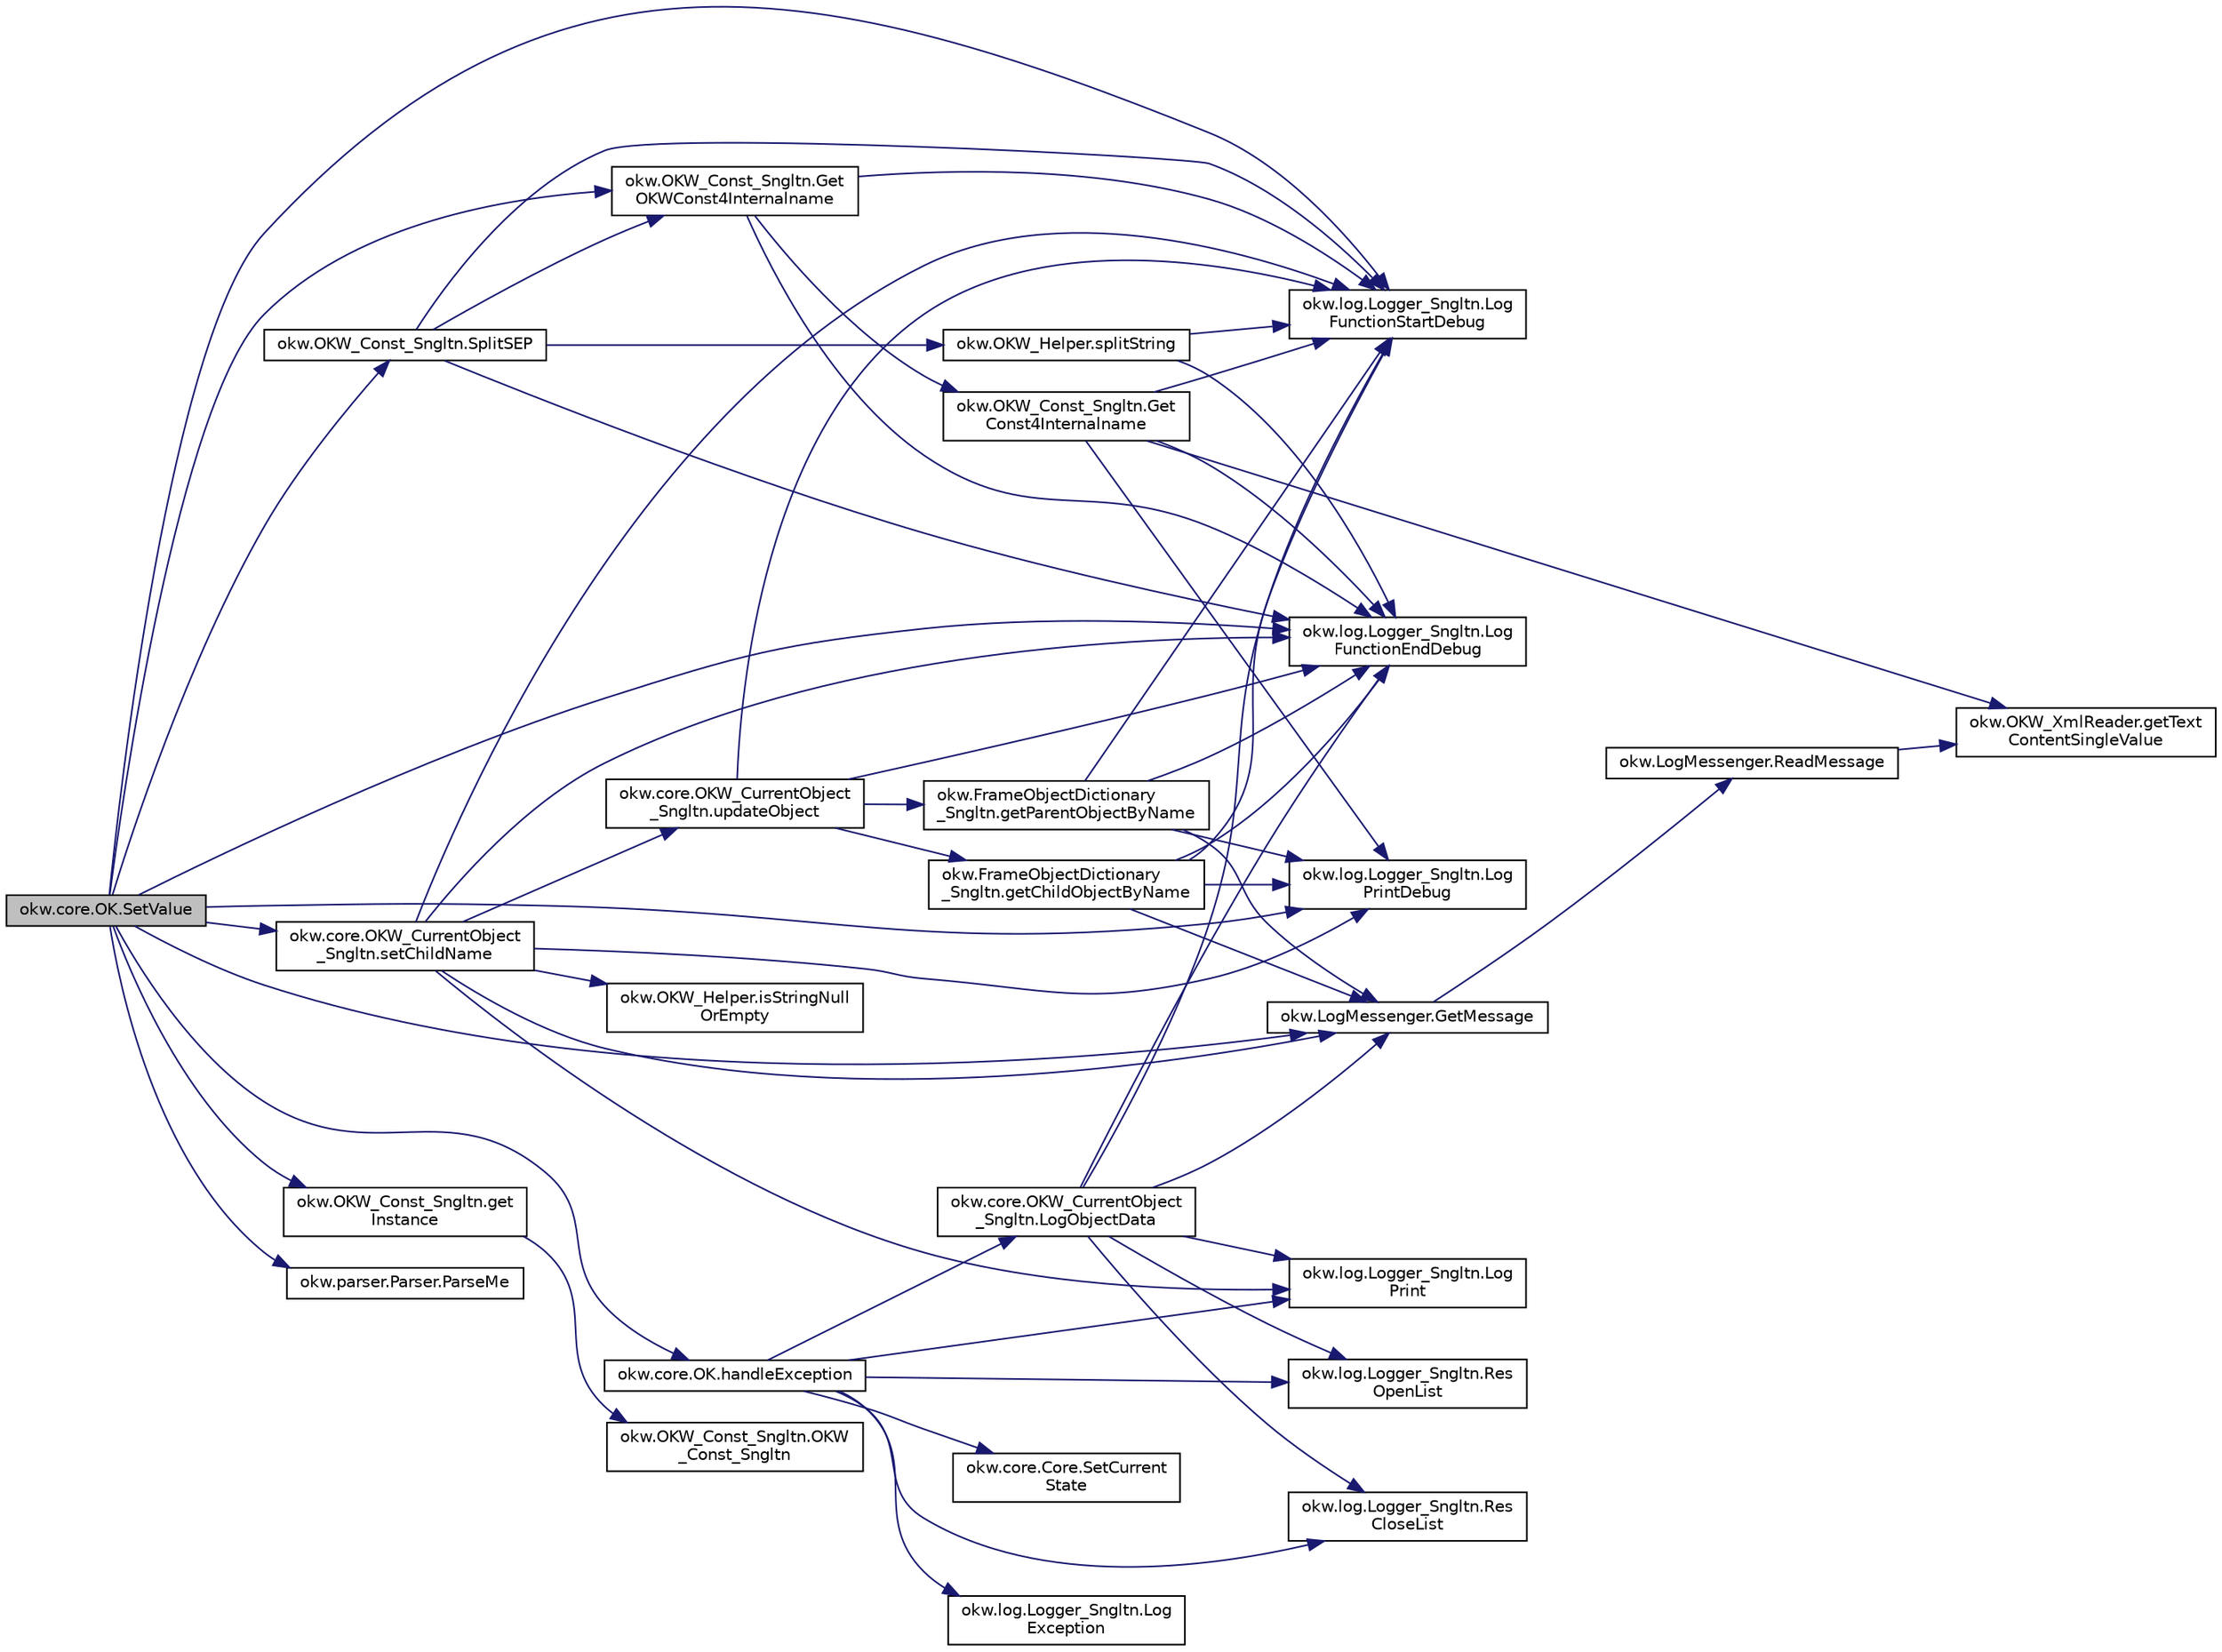 digraph "okw.core.OK.SetValue"
{
 // INTERACTIVE_SVG=YES
 // LATEX_PDF_SIZE
  edge [fontname="Helvetica",fontsize="10",labelfontname="Helvetica",labelfontsize="10"];
  node [fontname="Helvetica",fontsize="10",shape=record];
  rankdir="LR";
  Node845 [label="okw.core.OK.SetValue",height=0.2,width=0.4,color="black", fillcolor="grey75", style="filled", fontcolor="black",tooltip="Setzt den Wert des gegebenen Fensterobjekts auf den gegebenen Wert."];
  Node845 -> Node846 [color="midnightblue",fontsize="10",style="solid",fontname="Helvetica"];
  Node846 [label="okw.log.Logger_Sngltn.Log\lFunctionStartDebug",height=0.2,width=0.4,color="black", fillcolor="white", style="filled",URL="$classokw_1_1log_1_1_logger___sngltn.html#a2d4c3d22d2a52b92873ee2f3853d9c42",tooltip="LogFunctionStartDebug:"];
  Node845 -> Node847 [color="midnightblue",fontsize="10",style="solid",fontname="Helvetica"];
  Node847 [label="okw.OKW_Const_Sngltn.get\lInstance",height=0.2,width=0.4,color="black", fillcolor="white", style="filled",URL="$classokw_1_1_o_k_w___const___sngltn.html#afdb8f095b58cbd870dbb8eb353e3b0bf",tooltip="Holt die einzige Instanz dieser Klasse."];
  Node847 -> Node848 [color="midnightblue",fontsize="10",style="solid",fontname="Helvetica"];
  Node848 [label="okw.OKW_Const_Sngltn.OKW\l_Const_Sngltn",height=0.2,width=0.4,color="black", fillcolor="white", style="filled",URL="$classokw_1_1_o_k_w___const___sngltn.html#a8404c43fc549df30d37c369c7d6e89ae",tooltip="Privater Konstruktor ohne Parameter im Entwurfsmuster Singelton initialisiert die Klasse OKW_Const."];
  Node845 -> Node849 [color="midnightblue",fontsize="10",style="solid",fontname="Helvetica"];
  Node849 [label="okw.OKW_Const_Sngltn.Get\lOKWConst4Internalname",height=0.2,width=0.4,color="black", fillcolor="white", style="filled",URL="$classokw_1_1_o_k_w___const___sngltn.html#a02c05c79f7ea6e862a81a64ce23941fd",tooltip="Methode ermittelt für Internalname und der aktuell eingestellten Sprache den Wert für OKWConst."];
  Node849 -> Node846 [color="midnightblue",fontsize="10",style="solid",fontname="Helvetica"];
  Node849 -> Node850 [color="midnightblue",fontsize="10",style="solid",fontname="Helvetica"];
  Node850 [label="okw.OKW_Const_Sngltn.Get\lConst4Internalname",height=0.2,width=0.4,color="black", fillcolor="white", style="filled",URL="$classokw_1_1_o_k_w___const___sngltn.html#a51cde06bf07e855ba4d69ff36b9a27f7",tooltip="Methode ermittelt für Internalname und der aktuell eingestellten Sprache den Wert für Const."];
  Node850 -> Node846 [color="midnightblue",fontsize="10",style="solid",fontname="Helvetica"];
  Node850 -> Node851 [color="midnightblue",fontsize="10",style="solid",fontname="Helvetica"];
  Node851 [label="okw.log.Logger_Sngltn.Log\lPrintDebug",height=0.2,width=0.4,color="black", fillcolor="white", style="filled",URL="$classokw_1_1log_1_1_logger___sngltn.html#a313f97c79ba4662d9daaf7f537dd02f4",tooltip="Loggt eine Nachricht."];
  Node850 -> Node852 [color="midnightblue",fontsize="10",style="solid",fontname="Helvetica"];
  Node852 [label="okw.OKW_XmlReader.getText\lContentSingleValue",height=0.2,width=0.4,color="black", fillcolor="white", style="filled",URL="$classokw_1_1_o_k_w___xml_reader.html#ab920b5335a2e1429c14cc5f8e79f39eb",tooltip="Lies den TextContent eines Tag."];
  Node850 -> Node853 [color="midnightblue",fontsize="10",style="solid",fontname="Helvetica"];
  Node853 [label="okw.log.Logger_Sngltn.Log\lFunctionEndDebug",height=0.2,width=0.4,color="black", fillcolor="white", style="filled",URL="$classokw_1_1log_1_1_logger___sngltn.html#a91b192a4e0381f6d02b791693d0fab84",tooltip="LogFunctionEndDebug:"];
  Node849 -> Node853 [color="midnightblue",fontsize="10",style="solid",fontname="Helvetica"];
  Node845 -> Node851 [color="midnightblue",fontsize="10",style="solid",fontname="Helvetica"];
  Node845 -> Node854 [color="midnightblue",fontsize="10",style="solid",fontname="Helvetica"];
  Node854 [label="okw.LogMessenger.GetMessage",height=0.2,width=0.4,color="black", fillcolor="white", style="filled",URL="$classokw_1_1_log_messenger.html#af225d1f037d47b3b085175c09d78bdd2",tooltip="Holt die Log-Meldung für MethodeNmae/Textkey ohne weitere Parameter."];
  Node854 -> Node855 [color="midnightblue",fontsize="10",style="solid",fontname="Helvetica"];
  Node855 [label="okw.LogMessenger.ReadMessage",height=0.2,width=0.4,color="black", fillcolor="white", style="filled",URL="$classokw_1_1_log_messenger.html#a530cd6ab82ec82a04206a2e976ec06e3",tooltip="Interne Kernfunktion holt die Log-Meldung mit Platzhaltern aus der XML-Datei."];
  Node855 -> Node852 [color="midnightblue",fontsize="10",style="solid",fontname="Helvetica"];
  Node845 -> Node856 [color="midnightblue",fontsize="10",style="solid",fontname="Helvetica"];
  Node856 [label="okw.OKW_Const_Sngltn.SplitSEP",height=0.2,width=0.4,color="black", fillcolor="white", style="filled",URL="$classokw_1_1_o_k_w___const___sngltn.html#a3851ae4f27e2ae512749767b86b3fc13",tooltip="Methode trennt einen String und wandelt diesen in einen ListString um."];
  Node856 -> Node846 [color="midnightblue",fontsize="10",style="solid",fontname="Helvetica"];
  Node856 -> Node857 [color="midnightblue",fontsize="10",style="solid",fontname="Helvetica"];
  Node857 [label="okw.OKW_Helper.splitString",height=0.2,width=0.4,color="black", fillcolor="white", style="filled",URL="$classokw_1_1_o_k_w___helper.html#a268ba5b6db697acd241f3ebea12c4194",tooltip="Splittet einen String am angegebenen Separator auf."];
  Node857 -> Node846 [color="midnightblue",fontsize="10",style="solid",fontname="Helvetica"];
  Node857 -> Node853 [color="midnightblue",fontsize="10",style="solid",fontname="Helvetica"];
  Node856 -> Node849 [color="midnightblue",fontsize="10",style="solid",fontname="Helvetica"];
  Node856 -> Node853 [color="midnightblue",fontsize="10",style="solid",fontname="Helvetica"];
  Node845 -> Node858 [color="midnightblue",fontsize="10",style="solid",fontname="Helvetica"];
  Node858 [label="okw.parser.Parser.ParseMe",height=0.2,width=0.4,color="black", fillcolor="white", style="filled",URL="$classokw_1_1parser_1_1_parser.html#a46afb901847316c744413ce473ecada3",tooltip="Parst einen _List&lt string&gt, ersetzt die Parser-Schlüsslewörter durch Werte."];
  Node845 -> Node859 [color="midnightblue",fontsize="10",style="solid",fontname="Helvetica"];
  Node859 [label="okw.core.OKW_CurrentObject\l_Sngltn.setChildName",height=0.2,width=0.4,color="black", fillcolor="white", style="filled",URL="$classokw_1_1core_1_1_o_k_w___current_object___sngltn.html#a461fa1ff29f4bc4a9798707ea7b71849",tooltip="Setzt das Kindobjekt."];
  Node859 -> Node846 [color="midnightblue",fontsize="10",style="solid",fontname="Helvetica"];
  Node859 -> Node851 [color="midnightblue",fontsize="10",style="solid",fontname="Helvetica"];
  Node859 -> Node854 [color="midnightblue",fontsize="10",style="solid",fontname="Helvetica"];
  Node859 -> Node860 [color="midnightblue",fontsize="10",style="solid",fontname="Helvetica"];
  Node860 [label="okw.OKW_Helper.isStringNull\lOrEmpty",height=0.2,width=0.4,color="black", fillcolor="white", style="filled",URL="$classokw_1_1_o_k_w___helper.html#a3a7ba0f42b29adf70574830688e72e4a",tooltip="Prüft ob der gegeben String fpsStrin null oder leer (\"\") ist."];
  Node859 -> Node861 [color="midnightblue",fontsize="10",style="solid",fontname="Helvetica"];
  Node861 [label="okw.log.Logger_Sngltn.Log\lPrint",height=0.2,width=0.4,color="black", fillcolor="white", style="filled",URL="$classokw_1_1log_1_1_logger___sngltn.html#a8ebceaddd6cc6963ddb8e08c72ea808c",tooltip="LogPrint Function: Prints the values of expressions to the results file."];
  Node859 -> Node862 [color="midnightblue",fontsize="10",style="solid",fontname="Helvetica"];
  Node862 [label="okw.core.OKW_CurrentObject\l_Sngltn.updateObject",height=0.2,width=0.4,color="black", fillcolor="white", style="filled",URL="$classokw_1_1core_1_1_o_k_w___current_object___sngltn.html#a51204f2563ba8defb737da6653705819",tooltip="Methode aktualisert zwei Werte:"];
  Node862 -> Node846 [color="midnightblue",fontsize="10",style="solid",fontname="Helvetica"];
  Node862 -> Node863 [color="midnightblue",fontsize="10",style="solid",fontname="Helvetica"];
  Node863 [label="okw.FrameObjectDictionary\l_Sngltn.getParentObjectByName",height=0.2,width=0.4,color="black", fillcolor="white", style="filled",URL="$classokw_1_1_frame_object_dictionary___sngltn.html#aeec07d71cbebe71ec3ec4d27e86d6c5c",tooltip="Die Methode liefert das Frame-Object des gegebenen FN eines Fensterobjektes zurück."];
  Node863 -> Node846 [color="midnightblue",fontsize="10",style="solid",fontname="Helvetica"];
  Node863 -> Node851 [color="midnightblue",fontsize="10",style="solid",fontname="Helvetica"];
  Node863 -> Node854 [color="midnightblue",fontsize="10",style="solid",fontname="Helvetica"];
  Node863 -> Node853 [color="midnightblue",fontsize="10",style="solid",fontname="Helvetica"];
  Node862 -> Node864 [color="midnightblue",fontsize="10",style="solid",fontname="Helvetica"];
  Node864 [label="okw.FrameObjectDictionary\l_Sngltn.getChildObjectByName",height=0.2,width=0.4,color="black", fillcolor="white", style="filled",URL="$classokw_1_1_frame_object_dictionary___sngltn.html#a0a71734828093357dfc88b5fa242e361",tooltip="Die Methode liefert das Objekt des gegebenen Kindobjekttests zurück."];
  Node864 -> Node846 [color="midnightblue",fontsize="10",style="solid",fontname="Helvetica"];
  Node864 -> Node851 [color="midnightblue",fontsize="10",style="solid",fontname="Helvetica"];
  Node864 -> Node854 [color="midnightblue",fontsize="10",style="solid",fontname="Helvetica"];
  Node864 -> Node853 [color="midnightblue",fontsize="10",style="solid",fontname="Helvetica"];
  Node862 -> Node853 [color="midnightblue",fontsize="10",style="solid",fontname="Helvetica"];
  Node859 -> Node853 [color="midnightblue",fontsize="10",style="solid",fontname="Helvetica"];
  Node845 -> Node865 [color="midnightblue",fontsize="10",style="solid",fontname="Helvetica"];
  Node865 [label="okw.core.OK.handleException",height=0.2,width=0.4,color="black", fillcolor="white", style="filled",URL="$classokw_1_1core_1_1_o_k.html#a5a6db6a457bcb71c893f5d4eb615b2b7",tooltip="Zentrale Exception-Behandlung."];
  Node865 -> Node861 [color="midnightblue",fontsize="10",style="solid",fontname="Helvetica"];
  Node865 -> Node866 [color="midnightblue",fontsize="10",style="solid",fontname="Helvetica"];
  Node866 [label="okw.log.Logger_Sngltn.Log\lException",height=0.2,width=0.4,color="black", fillcolor="white", style="filled",URL="$classokw_1_1log_1_1_logger___sngltn.html#aa29d396a2b9df1ac57079d777c548181",tooltip="LogException Function: Logs a Script Exception to the results file."];
  Node865 -> Node867 [color="midnightblue",fontsize="10",style="solid",fontname="Helvetica"];
  Node867 [label="okw.log.Logger_Sngltn.Res\lOpenList",height=0.2,width=0.4,color="black", fillcolor="white", style="filled",URL="$classokw_1_1log_1_1_logger___sngltn.html#ab4fc711bb4c754f251372ff3b14ab9c9",tooltip="Creates a new hierarchical level in the results file."];
  Node865 -> Node868 [color="midnightblue",fontsize="10",style="solid",fontname="Helvetica"];
  Node868 [label="okw.log.Logger_Sngltn.Res\lCloseList",height=0.2,width=0.4,color="black", fillcolor="white", style="filled",URL="$classokw_1_1log_1_1_logger___sngltn.html#a9b54104f7e0b4c0a473877b19dfaed56",tooltip="Closes a hierarchical level in the results file that was opened with ResOpenList."];
  Node865 -> Node869 [color="midnightblue",fontsize="10",style="solid",fontname="Helvetica"];
  Node869 [label="okw.core.OKW_CurrentObject\l_Sngltn.LogObjectData",height=0.2,width=0.4,color="black", fillcolor="white", style="filled",URL="$classokw_1_1core_1_1_o_k_w___current_object___sngltn.html#a01b48f2c86a2f91909143ee9063dfd86",tooltip="Methode gibt alle wichtigen Informationen zum aktuellen Objekt aus."];
  Node869 -> Node846 [color="midnightblue",fontsize="10",style="solid",fontname="Helvetica"];
  Node869 -> Node867 [color="midnightblue",fontsize="10",style="solid",fontname="Helvetica"];
  Node869 -> Node861 [color="midnightblue",fontsize="10",style="solid",fontname="Helvetica"];
  Node869 -> Node854 [color="midnightblue",fontsize="10",style="solid",fontname="Helvetica"];
  Node869 -> Node868 [color="midnightblue",fontsize="10",style="solid",fontname="Helvetica"];
  Node869 -> Node853 [color="midnightblue",fontsize="10",style="solid",fontname="Helvetica"];
  Node865 -> Node870 [color="midnightblue",fontsize="10",style="solid",fontname="Helvetica"];
  Node870 [label="okw.core.Core.SetCurrent\lState",height=0.2,width=0.4,color="black", fillcolor="white", style="filled",URL="$classokw_1_1core_1_1_core.html#aafe6e3d88e810dabf350b37058d4af97",tooltip="Setter zum Setzen des aktuellen Zustandes."];
  Node845 -> Node853 [color="midnightblue",fontsize="10",style="solid",fontname="Helvetica"];
}
